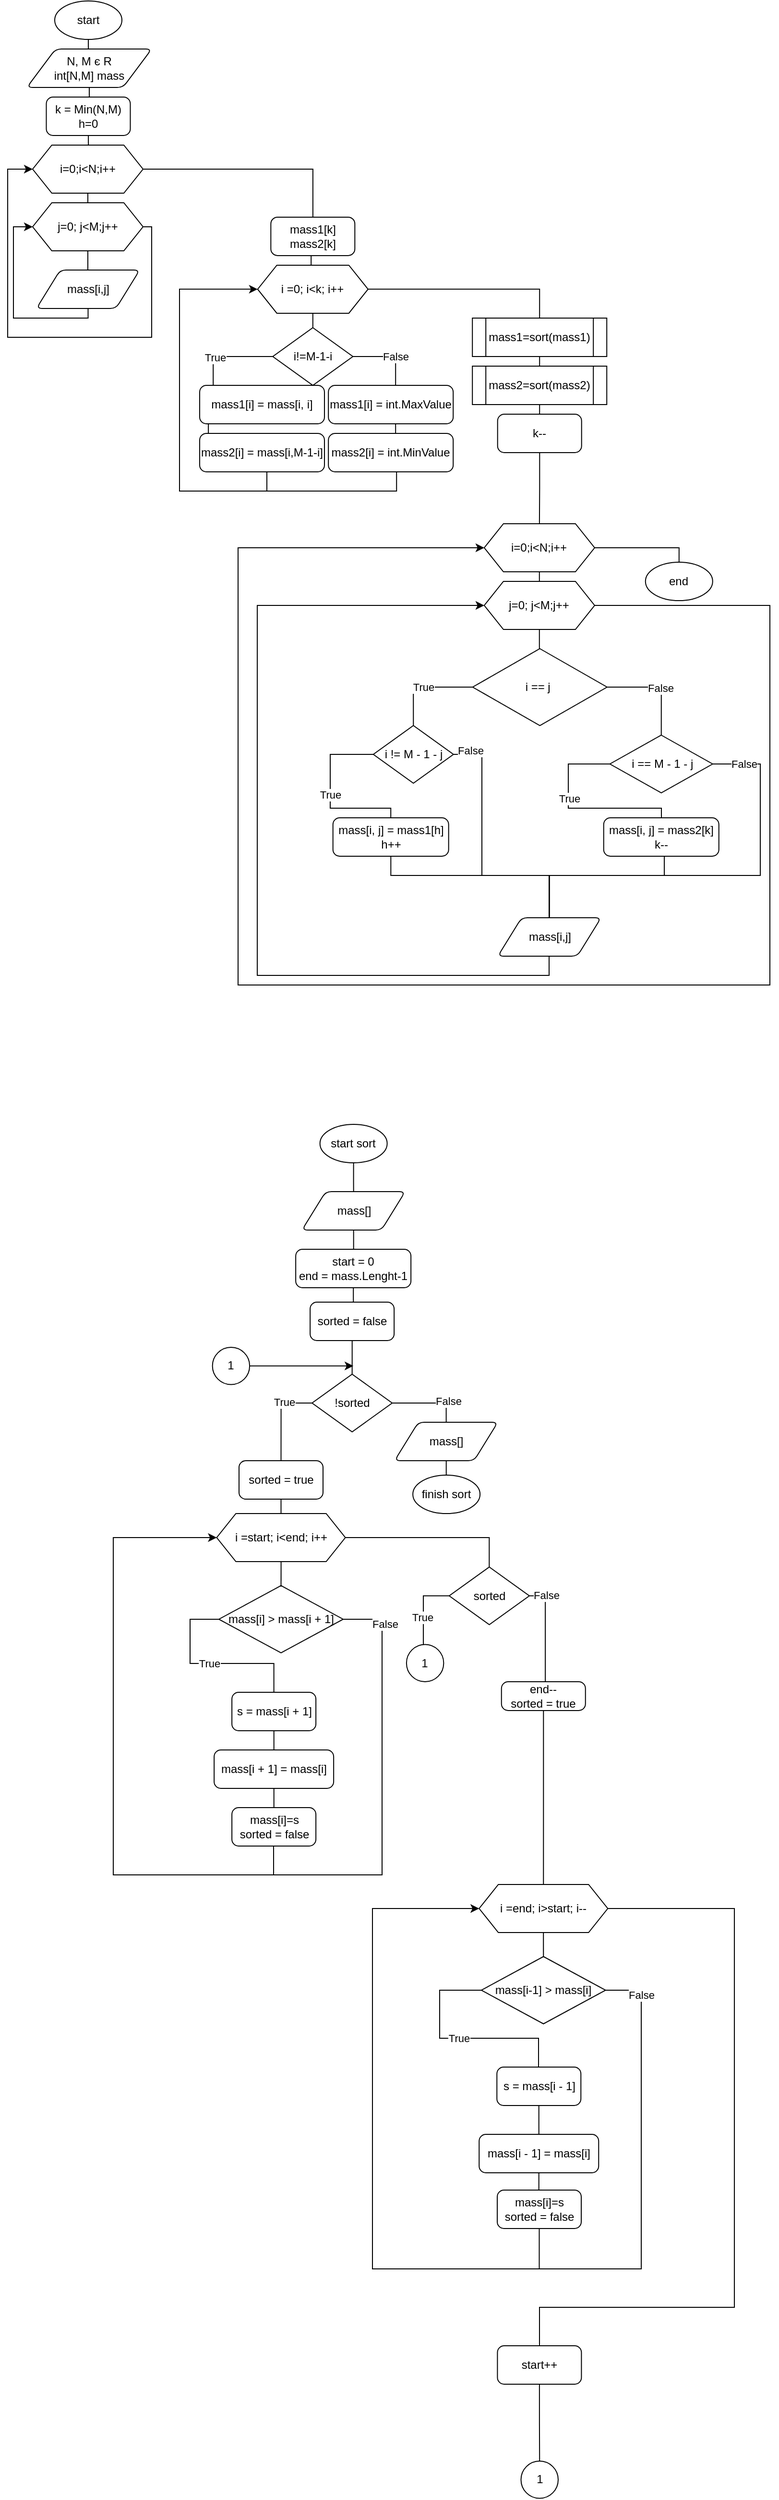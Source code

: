 <mxfile version="13.9.9" type="device"><diagram id="SGW3mGGVzdnjzo3DEvgG" name="Страница 1"><mxGraphModel dx="716" dy="419" grid="1" gridSize="10" guides="1" tooltips="1" connect="1" arrows="1" fold="1" page="1" pageScale="1" pageWidth="827" pageHeight="1169" math="0" shadow="0"><root><mxCell id="0"/><mxCell id="1" parent="0"/><mxCell id="hLrp-47ymV_QEn_VLQJI-4" style="edgeStyle=orthogonalEdgeStyle;rounded=0;orthogonalLoop=1;jettySize=auto;html=1;endArrow=none;endFill=0;" parent="1" source="hLrp-47ymV_QEn_VLQJI-1" target="hLrp-47ymV_QEn_VLQJI-3" edge="1"><mxGeometry relative="1" as="geometry"/></mxCell><mxCell id="hLrp-47ymV_QEn_VLQJI-1" value="start" style="strokeWidth=1;html=1;shape=mxgraph.flowchart.start_1;whiteSpace=wrap;" parent="1" vertex="1"><mxGeometry x="59" y="20" width="70" height="40" as="geometry"/></mxCell><mxCell id="hLrp-47ymV_QEn_VLQJI-6" style="edgeStyle=orthogonalEdgeStyle;rounded=0;orthogonalLoop=1;jettySize=auto;html=1;endArrow=none;endFill=0;" parent="1" source="hLrp-47ymV_QEn_VLQJI-3" target="hLrp-47ymV_QEn_VLQJI-5" edge="1"><mxGeometry relative="1" as="geometry"/></mxCell><mxCell id="hLrp-47ymV_QEn_VLQJI-3" value="N, M є R&lt;br&gt;int[N,M] mass" style="shape=parallelogram;html=1;strokeWidth=1;perimeter=parallelogramPerimeter;whiteSpace=wrap;rounded=1;arcSize=12;size=0.23;" parent="1" vertex="1"><mxGeometry x="30" y="70" width="130" height="40" as="geometry"/></mxCell><mxCell id="hLrp-47ymV_QEn_VLQJI-10" style="edgeStyle=orthogonalEdgeStyle;rounded=0;orthogonalLoop=1;jettySize=auto;html=1;endArrow=none;endFill=0;" parent="1" source="hLrp-47ymV_QEn_VLQJI-5" target="hLrp-47ymV_QEn_VLQJI-9" edge="1"><mxGeometry relative="1" as="geometry"/></mxCell><mxCell id="hLrp-47ymV_QEn_VLQJI-5" value="k = Min(N,M)&lt;br&gt;h=0" style="rounded=1;whiteSpace=wrap;html=1;absoluteArcSize=1;arcSize=14;strokeWidth=1;" parent="1" vertex="1"><mxGeometry x="50.25" y="120" width="87.5" height="40" as="geometry"/></mxCell><mxCell id="hLrp-47ymV_QEn_VLQJI-12" style="edgeStyle=orthogonalEdgeStyle;rounded=0;orthogonalLoop=1;jettySize=auto;html=1;endArrow=none;endFill=0;" parent="1" source="hLrp-47ymV_QEn_VLQJI-9" target="hLrp-47ymV_QEn_VLQJI-11" edge="1"><mxGeometry relative="1" as="geometry"/></mxCell><mxCell id="hLrp-47ymV_QEn_VLQJI-35" style="edgeStyle=orthogonalEdgeStyle;rounded=0;orthogonalLoop=1;jettySize=auto;html=1;endArrow=none;endFill=0;" parent="1" source="hLrp-47ymV_QEn_VLQJI-9" target="hLrp-47ymV_QEn_VLQJI-24" edge="1"><mxGeometry relative="1" as="geometry"/></mxCell><mxCell id="hLrp-47ymV_QEn_VLQJI-9" value="i=0;i&amp;lt;N;i++" style="shape=hexagon;perimeter=hexagonPerimeter2;whiteSpace=wrap;html=1;fixedSize=1;strokeWidth=1;" parent="1" vertex="1"><mxGeometry x="36" y="170" width="115" height="50" as="geometry"/></mxCell><mxCell id="hLrp-47ymV_QEn_VLQJI-15" style="edgeStyle=orthogonalEdgeStyle;rounded=0;orthogonalLoop=1;jettySize=auto;html=1;endArrow=none;endFill=0;" parent="1" source="hLrp-47ymV_QEn_VLQJI-11" target="hLrp-47ymV_QEn_VLQJI-14" edge="1"><mxGeometry relative="1" as="geometry"/></mxCell><mxCell id="hLrp-47ymV_QEn_VLQJI-17" style="edgeStyle=orthogonalEdgeStyle;rounded=0;orthogonalLoop=1;jettySize=auto;html=1;entryX=0;entryY=0.5;entryDx=0;entryDy=0;endArrow=classic;endFill=1;" parent="1" source="hLrp-47ymV_QEn_VLQJI-11" target="hLrp-47ymV_QEn_VLQJI-9" edge="1"><mxGeometry relative="1" as="geometry"><Array as="points"><mxPoint x="160" y="255"/><mxPoint x="160" y="370"/><mxPoint x="10" y="370"/><mxPoint x="10" y="195"/></Array></mxGeometry></mxCell><mxCell id="hLrp-47ymV_QEn_VLQJI-11" value="j=0; j&amp;lt;M;j++" style="shape=hexagon;perimeter=hexagonPerimeter2;whiteSpace=wrap;html=1;fixedSize=1;strokeWidth=1;" parent="1" vertex="1"><mxGeometry x="36" y="230" width="115" height="50" as="geometry"/></mxCell><mxCell id="hLrp-47ymV_QEn_VLQJI-16" style="edgeStyle=orthogonalEdgeStyle;rounded=0;orthogonalLoop=1;jettySize=auto;html=1;entryX=0;entryY=0.5;entryDx=0;entryDy=0;endArrow=classic;endFill=1;" parent="1" source="hLrp-47ymV_QEn_VLQJI-14" target="hLrp-47ymV_QEn_VLQJI-11" edge="1"><mxGeometry relative="1" as="geometry"><Array as="points"><mxPoint x="94" y="350"/><mxPoint x="16" y="350"/><mxPoint x="16" y="255"/></Array></mxGeometry></mxCell><mxCell id="hLrp-47ymV_QEn_VLQJI-14" value="mass[i,j]" style="shape=parallelogram;html=1;strokeWidth=1;perimeter=parallelogramPerimeter;whiteSpace=wrap;rounded=1;arcSize=12;size=0.23;" parent="1" vertex="1"><mxGeometry x="40" y="300" width="107.5" height="40" as="geometry"/></mxCell><mxCell id="hLrp-47ymV_QEn_VLQJI-21" style="edgeStyle=orthogonalEdgeStyle;rounded=0;orthogonalLoop=1;jettySize=auto;html=1;endArrow=none;endFill=0;" parent="1" source="hLrp-47ymV_QEn_VLQJI-18" target="hLrp-47ymV_QEn_VLQJI-20" edge="1"><mxGeometry relative="1" as="geometry"/></mxCell><mxCell id="hLrp-47ymV_QEn_VLQJI-38" style="edgeStyle=orthogonalEdgeStyle;rounded=0;orthogonalLoop=1;jettySize=auto;html=1;endArrow=none;endFill=0;" parent="1" source="hLrp-47ymV_QEn_VLQJI-18" target="hLrp-47ymV_QEn_VLQJI-37" edge="1"><mxGeometry relative="1" as="geometry"/></mxCell><mxCell id="hLrp-47ymV_QEn_VLQJI-18" value="i =0; i&amp;lt;k; i++" style="shape=hexagon;perimeter=hexagonPerimeter2;whiteSpace=wrap;html=1;fixedSize=1;strokeWidth=1;" parent="1" vertex="1"><mxGeometry x="270.4" y="294.94" width="115" height="50" as="geometry"/></mxCell><mxCell id="hLrp-47ymV_QEn_VLQJI-27" style="edgeStyle=orthogonalEdgeStyle;rounded=0;orthogonalLoop=1;jettySize=auto;html=1;endArrow=none;endFill=0;" parent="1" source="hLrp-47ymV_QEn_VLQJI-20" edge="1"><mxGeometry relative="1" as="geometry"><Array as="points"><mxPoint x="224.1" y="390"/></Array><mxPoint x="224.1" y="420" as="targetPoint"/></mxGeometry></mxCell><mxCell id="JPXXOChBzvge10OwuJBR-75" value="True" style="edgeLabel;html=1;align=center;verticalAlign=middle;resizable=0;points=[];" vertex="1" connectable="0" parent="hLrp-47ymV_QEn_VLQJI-27"><mxGeometry x="0.305" y="1" relative="1" as="geometry"><mxPoint as="offset"/></mxGeometry></mxCell><mxCell id="hLrp-47ymV_QEn_VLQJI-28" style="edgeStyle=orthogonalEdgeStyle;rounded=0;orthogonalLoop=1;jettySize=auto;html=1;entryX=0.5;entryY=0;entryDx=0;entryDy=0;endArrow=none;endFill=0;" parent="1" source="hLrp-47ymV_QEn_VLQJI-20" target="hLrp-47ymV_QEn_VLQJI-23" edge="1"><mxGeometry relative="1" as="geometry"><Array as="points"><mxPoint x="414.1" y="390"/><mxPoint x="414.1" y="420"/></Array></mxGeometry></mxCell><mxCell id="JPXXOChBzvge10OwuJBR-74" value="False" style="edgeLabel;html=1;align=center;verticalAlign=middle;resizable=0;points=[];" vertex="1" connectable="0" parent="hLrp-47ymV_QEn_VLQJI-28"><mxGeometry x="0.119" relative="1" as="geometry"><mxPoint as="offset"/></mxGeometry></mxCell><mxCell id="hLrp-47ymV_QEn_VLQJI-20" value="i!=M-1-i" style="strokeWidth=1;html=1;shape=mxgraph.flowchart.decision;whiteSpace=wrap;" parent="1" vertex="1"><mxGeometry x="286.15" y="360" width="83.5" height="60" as="geometry"/></mxCell><mxCell id="hLrp-47ymV_QEn_VLQJI-33" style="edgeStyle=orthogonalEdgeStyle;rounded=0;orthogonalLoop=1;jettySize=auto;html=1;entryX=0;entryY=0.5;entryDx=0;entryDy=0;endArrow=classic;endFill=1;exitX=0.5;exitY=1;exitDx=0;exitDy=0;" parent="1" source="hLrp-47ymV_QEn_VLQJI-75" target="hLrp-47ymV_QEn_VLQJI-18" edge="1"><mxGeometry relative="1" as="geometry"><Array as="points"><mxPoint x="280" y="510"/><mxPoint x="280" y="530"/><mxPoint x="189" y="530"/><mxPoint x="189" y="320"/></Array></mxGeometry></mxCell><mxCell id="hLrp-47ymV_QEn_VLQJI-76" style="edgeStyle=orthogonalEdgeStyle;rounded=0;orthogonalLoop=1;jettySize=auto;html=1;endArrow=none;endFill=0;" parent="1" edge="1"><mxGeometry relative="1" as="geometry"><mxPoint x="219.041" y="460" as="sourcePoint"/><mxPoint x="219.041" y="470" as="targetPoint"/></mxGeometry></mxCell><mxCell id="hLrp-47ymV_QEn_VLQJI-22" value="mass1[i] = mass[i, i]" style="rounded=1;whiteSpace=wrap;html=1;absoluteArcSize=1;arcSize=14;strokeWidth=1;" parent="1" vertex="1"><mxGeometry x="210" y="420" width="130" height="40" as="geometry"/></mxCell><mxCell id="hLrp-47ymV_QEn_VLQJI-34" style="edgeStyle=orthogonalEdgeStyle;rounded=0;orthogonalLoop=1;jettySize=auto;html=1;endArrow=none;endFill=0;exitX=0.5;exitY=1;exitDx=0;exitDy=0;" parent="1" source="hLrp-47ymV_QEn_VLQJI-78" edge="1"><mxGeometry relative="1" as="geometry"><mxPoint x="224.1" y="530" as="targetPoint"/><Array as="points"><mxPoint x="415.1" y="510"/><mxPoint x="415.1" y="530"/><mxPoint x="224.1" y="530"/></Array></mxGeometry></mxCell><mxCell id="hLrp-47ymV_QEn_VLQJI-79" style="edgeStyle=orthogonalEdgeStyle;rounded=0;orthogonalLoop=1;jettySize=auto;html=1;endArrow=none;endFill=0;" parent="1" source="hLrp-47ymV_QEn_VLQJI-23" target="hLrp-47ymV_QEn_VLQJI-78" edge="1"><mxGeometry relative="1" as="geometry"><Array as="points"><mxPoint x="414.1" y="465"/><mxPoint x="414.1" y="465"/></Array></mxGeometry></mxCell><mxCell id="hLrp-47ymV_QEn_VLQJI-23" value="mass1[i] = int.MaxValue&lt;br&gt;" style="rounded=1;whiteSpace=wrap;html=1;absoluteArcSize=1;arcSize=14;strokeWidth=1;" parent="1" vertex="1"><mxGeometry x="344.1" y="420" width="130" height="40" as="geometry"/></mxCell><mxCell id="hLrp-47ymV_QEn_VLQJI-26" style="edgeStyle=orthogonalEdgeStyle;rounded=0;orthogonalLoop=1;jettySize=auto;html=1;endArrow=none;endFill=0;" parent="1" edge="1"><mxGeometry relative="1" as="geometry"><mxPoint x="328.4" y="294.94" as="targetPoint"/><Array as="points"><mxPoint x="326.4" y="294.94"/></Array><mxPoint x="326.1" y="284.94" as="sourcePoint"/></mxGeometry></mxCell><mxCell id="hLrp-47ymV_QEn_VLQJI-24" value="mass1[k]&lt;br&gt;mass2[k]" style="rounded=1;whiteSpace=wrap;html=1;absoluteArcSize=1;arcSize=14;strokeWidth=1;" parent="1" vertex="1"><mxGeometry x="284.15" y="244.94" width="87.5" height="40" as="geometry"/></mxCell><mxCell id="hLrp-47ymV_QEn_VLQJI-40" style="edgeStyle=orthogonalEdgeStyle;rounded=0;orthogonalLoop=1;jettySize=auto;html=1;endArrow=none;endFill=0;" parent="1" source="hLrp-47ymV_QEn_VLQJI-37" target="hLrp-47ymV_QEn_VLQJI-39" edge="1"><mxGeometry relative="1" as="geometry"/></mxCell><mxCell id="hLrp-47ymV_QEn_VLQJI-37" value="mass1=sort(mass1)" style="shape=process;whiteSpace=wrap;html=1;backgroundOutline=1;" parent="1" vertex="1"><mxGeometry x="494.1" y="350" width="140" height="40" as="geometry"/></mxCell><mxCell id="hLrp-47ymV_QEn_VLQJI-44" style="edgeStyle=orthogonalEdgeStyle;rounded=0;orthogonalLoop=1;jettySize=auto;html=1;entryX=0.5;entryY=0;entryDx=0;entryDy=0;endArrow=none;endFill=0;" parent="1" source="hLrp-47ymV_QEn_VLQJI-39" target="hLrp-47ymV_QEn_VLQJI-43" edge="1"><mxGeometry relative="1" as="geometry"/></mxCell><mxCell id="hLrp-47ymV_QEn_VLQJI-39" value="mass2=sort(mass2)" style="shape=process;whiteSpace=wrap;html=1;backgroundOutline=1;" parent="1" vertex="1"><mxGeometry x="494.1" y="400" width="140" height="40" as="geometry"/></mxCell><mxCell id="hLrp-47ymV_QEn_VLQJI-53" style="edgeStyle=orthogonalEdgeStyle;rounded=0;orthogonalLoop=1;jettySize=auto;html=1;entryX=0.5;entryY=0;entryDx=0;entryDy=0;endArrow=none;endFill=0;" parent="1" source="hLrp-47ymV_QEn_VLQJI-43" target="hLrp-47ymV_QEn_VLQJI-47" edge="1"><mxGeometry relative="1" as="geometry"/></mxCell><mxCell id="hLrp-47ymV_QEn_VLQJI-43" value="k--" style="rounded=1;whiteSpace=wrap;html=1;absoluteArcSize=1;arcSize=14;strokeWidth=1;" parent="1" vertex="1"><mxGeometry x="520.35" y="450" width="87.5" height="40" as="geometry"/></mxCell><mxCell id="hLrp-47ymV_QEn_VLQJI-46" style="edgeStyle=orthogonalEdgeStyle;rounded=0;orthogonalLoop=1;jettySize=auto;html=1;endArrow=none;endFill=0;" parent="1" source="hLrp-47ymV_QEn_VLQJI-47" target="hLrp-47ymV_QEn_VLQJI-50" edge="1"><mxGeometry relative="1" as="geometry"/></mxCell><mxCell id="hLrp-47ymV_QEn_VLQJI-74" style="edgeStyle=orthogonalEdgeStyle;rounded=0;orthogonalLoop=1;jettySize=auto;html=1;entryX=0.5;entryY=0;entryDx=0;entryDy=0;entryPerimeter=0;endArrow=none;endFill=0;" parent="1" source="hLrp-47ymV_QEn_VLQJI-47" target="hLrp-47ymV_QEn_VLQJI-73" edge="1"><mxGeometry relative="1" as="geometry"><Array as="points"><mxPoint x="709.39" y="589"/></Array></mxGeometry></mxCell><mxCell id="hLrp-47ymV_QEn_VLQJI-47" value="i=0;i&amp;lt;N;i++" style="shape=hexagon;perimeter=hexagonPerimeter2;whiteSpace=wrap;html=1;fixedSize=1;strokeWidth=1;" parent="1" vertex="1"><mxGeometry x="506.44" y="564" width="115" height="50" as="geometry"/></mxCell><mxCell id="hLrp-47ymV_QEn_VLQJI-55" style="edgeStyle=orthogonalEdgeStyle;rounded=0;orthogonalLoop=1;jettySize=auto;html=1;entryX=0.5;entryY=0;entryDx=0;entryDy=0;entryPerimeter=0;endArrow=none;endFill=0;" parent="1" source="hLrp-47ymV_QEn_VLQJI-50" target="hLrp-47ymV_QEn_VLQJI-54" edge="1"><mxGeometry relative="1" as="geometry"/></mxCell><mxCell id="Vbvj7f00txlTQ1naEUsq-8" style="edgeStyle=orthogonalEdgeStyle;rounded=0;orthogonalLoop=1;jettySize=auto;html=1;entryX=0;entryY=0.5;entryDx=0;entryDy=0;endArrow=classic;endFill=1;" parent="1" source="hLrp-47ymV_QEn_VLQJI-50" target="hLrp-47ymV_QEn_VLQJI-47" edge="1"><mxGeometry relative="1" as="geometry"><Array as="points"><mxPoint x="804" y="649"/><mxPoint x="804" y="1044"/><mxPoint x="250" y="1044"/><mxPoint x="250" y="589"/></Array></mxGeometry></mxCell><mxCell id="hLrp-47ymV_QEn_VLQJI-50" value="j=0; j&amp;lt;M;j++" style="shape=hexagon;perimeter=hexagonPerimeter2;whiteSpace=wrap;html=1;fixedSize=1;strokeWidth=1;" parent="1" vertex="1"><mxGeometry x="506.44" y="624" width="115" height="50" as="geometry"/></mxCell><mxCell id="hLrp-47ymV_QEn_VLQJI-57" style="edgeStyle=orthogonalEdgeStyle;rounded=0;orthogonalLoop=1;jettySize=auto;html=1;endArrow=none;endFill=0;entryX=0.5;entryY=0;entryDx=0;entryDy=0;entryPerimeter=0;" parent="1" source="hLrp-47ymV_QEn_VLQJI-54" target="hLrp-47ymV_QEn_VLQJI-56" edge="1"><mxGeometry relative="1" as="geometry"><Array as="points"><mxPoint x="691.39" y="734"/></Array></mxGeometry></mxCell><mxCell id="JPXXOChBzvge10OwuJBR-71" value="False" style="edgeLabel;html=1;align=center;verticalAlign=middle;resizable=0;points=[];" vertex="1" connectable="0" parent="hLrp-47ymV_QEn_VLQJI-57"><mxGeometry x="0.037" y="-1" relative="1" as="geometry"><mxPoint as="offset"/></mxGeometry></mxCell><mxCell id="hLrp-47ymV_QEn_VLQJI-61" value="True" style="edgeStyle=orthogonalEdgeStyle;rounded=0;orthogonalLoop=1;jettySize=auto;html=1;endArrow=none;endFill=0;entryX=0.5;entryY=0;entryDx=0;entryDy=0;entryPerimeter=0;" parent="1" source="hLrp-47ymV_QEn_VLQJI-54" target="Vbvj7f00txlTQ1naEUsq-1" edge="1"><mxGeometry relative="1" as="geometry"><Array as="points"><mxPoint x="432.39" y="734"/></Array></mxGeometry></mxCell><mxCell id="hLrp-47ymV_QEn_VLQJI-54" value="i == j&amp;nbsp;" style="strokeWidth=1;html=1;shape=mxgraph.flowchart.decision;whiteSpace=wrap;" parent="1" vertex="1"><mxGeometry x="494.39" y="694" width="140" height="80" as="geometry"/></mxCell><mxCell id="hLrp-47ymV_QEn_VLQJI-62" style="edgeStyle=orthogonalEdgeStyle;rounded=0;orthogonalLoop=1;jettySize=auto;html=1;endArrow=none;endFill=0;exitX=0;exitY=0.5;exitDx=0;exitDy=0;exitPerimeter=0;" parent="1" source="hLrp-47ymV_QEn_VLQJI-56" target="hLrp-47ymV_QEn_VLQJI-60" edge="1"><mxGeometry relative="1" as="geometry"><Array as="points"><mxPoint x="594" y="814"/><mxPoint x="594" y="860"/><mxPoint x="691" y="860"/></Array></mxGeometry></mxCell><mxCell id="JPXXOChBzvge10OwuJBR-72" value="True" style="edgeLabel;html=1;align=center;verticalAlign=middle;resizable=0;points=[];" vertex="1" connectable="0" parent="hLrp-47ymV_QEn_VLQJI-62"><mxGeometry x="-0.188" relative="1" as="geometry"><mxPoint x="1" as="offset"/></mxGeometry></mxCell><mxCell id="hLrp-47ymV_QEn_VLQJI-64" style="edgeStyle=orthogonalEdgeStyle;rounded=0;orthogonalLoop=1;jettySize=auto;html=1;endArrow=none;endFill=0;startArrow=none;exitX=1;exitY=0.5;exitDx=0;exitDy=0;exitPerimeter=0;" parent="1" source="hLrp-47ymV_QEn_VLQJI-56" edge="1"><mxGeometry relative="1" as="geometry"><mxPoint x="694" y="930" as="targetPoint"/><Array as="points"><mxPoint x="794" y="814"/><mxPoint x="794" y="930"/></Array><mxPoint x="771.39" y="784" as="sourcePoint"/></mxGeometry></mxCell><mxCell id="JPXXOChBzvge10OwuJBR-73" value="False" style="edgeLabel;html=1;align=center;verticalAlign=middle;resizable=0;points=[];" vertex="1" connectable="0" parent="hLrp-47ymV_QEn_VLQJI-64"><mxGeometry x="-0.65" relative="1" as="geometry"><mxPoint x="-14.35" y="-0.63" as="offset"/></mxGeometry></mxCell><mxCell id="hLrp-47ymV_QEn_VLQJI-56" value="&amp;nbsp;i == M - 1 - j" style="strokeWidth=1;html=1;shape=mxgraph.flowchart.decision;whiteSpace=wrap;" parent="1" vertex="1"><mxGeometry x="637.34" y="784" width="107.05" height="60" as="geometry"/></mxCell><mxCell id="Vbvj7f00txlTQ1naEUsq-4" style="edgeStyle=orthogonalEdgeStyle;rounded=0;orthogonalLoop=1;jettySize=auto;html=1;endArrow=none;endFill=0;entryX=0.5;entryY=0;entryDx=0;entryDy=0;" parent="1" source="hLrp-47ymV_QEn_VLQJI-58" target="hLrp-47ymV_QEn_VLQJI-70" edge="1"><mxGeometry relative="1" as="geometry"><mxPoint x="404.39" y="954" as="targetPoint"/><Array as="points"><mxPoint x="409" y="930"/><mxPoint x="574" y="930"/></Array></mxGeometry></mxCell><mxCell id="hLrp-47ymV_QEn_VLQJI-58" value="mass[i, j] = mass1[h]&lt;br&gt;h++" style="rounded=1;whiteSpace=wrap;html=1;absoluteArcSize=1;arcSize=14;strokeWidth=1;" parent="1" vertex="1"><mxGeometry x="348.85" y="870" width="120.5" height="40" as="geometry"/></mxCell><mxCell id="hLrp-47ymV_QEn_VLQJI-63" style="edgeStyle=orthogonalEdgeStyle;rounded=0;orthogonalLoop=1;jettySize=auto;html=1;endArrow=classic;endFill=1;entryX=0;entryY=0.5;entryDx=0;entryDy=0;" parent="1" source="hLrp-47ymV_QEn_VLQJI-60" target="hLrp-47ymV_QEn_VLQJI-50" edge="1"><mxGeometry relative="1" as="geometry"><mxPoint x="584.39" y="1044" as="targetPoint"/><Array as="points"><mxPoint x="694" y="930"/><mxPoint x="574" y="930"/><mxPoint x="574" y="1034"/><mxPoint x="270" y="1034"/><mxPoint x="270" y="649"/></Array></mxGeometry></mxCell><mxCell id="hLrp-47ymV_QEn_VLQJI-60" value="mass[i, j] = mass2[k]&lt;br&gt;k--" style="rounded=1;whiteSpace=wrap;html=1;absoluteArcSize=1;arcSize=14;strokeWidth=1;" parent="1" vertex="1"><mxGeometry x="630.87" y="870" width="120" height="40" as="geometry"/></mxCell><mxCell id="hLrp-47ymV_QEn_VLQJI-70" value="mass[i,j]" style="shape=parallelogram;html=1;strokeWidth=1;perimeter=parallelogramPerimeter;whiteSpace=wrap;rounded=1;arcSize=12;size=0.23;" parent="1" vertex="1"><mxGeometry x="520.64" y="974" width="107.5" height="40" as="geometry"/></mxCell><mxCell id="hLrp-47ymV_QEn_VLQJI-73" value="end" style="strokeWidth=1;html=1;shape=mxgraph.flowchart.start_1;whiteSpace=wrap;" parent="1" vertex="1"><mxGeometry x="674.39" y="604" width="70" height="40" as="geometry"/></mxCell><mxCell id="hLrp-47ymV_QEn_VLQJI-75" value="&lt;span&gt;mass2[i] = mass[i,M-1-i]&lt;/span&gt;" style="rounded=1;whiteSpace=wrap;html=1;absoluteArcSize=1;arcSize=14;strokeWidth=1;" parent="1" vertex="1"><mxGeometry x="210" y="470" width="130" height="40" as="geometry"/></mxCell><mxCell id="hLrp-47ymV_QEn_VLQJI-78" value="&lt;span&gt;mass2[i] = int.MinValue&lt;/span&gt;" style="rounded=1;whiteSpace=wrap;html=1;absoluteArcSize=1;arcSize=14;strokeWidth=1;" parent="1" vertex="1"><mxGeometry x="344.1" y="470" width="130" height="40" as="geometry"/></mxCell><mxCell id="hLrp-47ymV_QEn_VLQJI-81" value="start sort" style="strokeWidth=1;html=1;shape=mxgraph.flowchart.start_1;whiteSpace=wrap;" parent="1" vertex="1"><mxGeometry x="335.32" y="1189" width="70" height="40" as="geometry"/></mxCell><mxCell id="hLrp-47ymV_QEn_VLQJI-103" style="edgeStyle=orthogonalEdgeStyle;rounded=0;orthogonalLoop=1;jettySize=auto;html=1;endArrow=classic;endFill=1;entryX=0;entryY=0.5;entryDx=0;entryDy=0;" parent="1" source="hLrp-47ymV_QEn_VLQJI-94" edge="1"><mxGeometry relative="1" as="geometry"><mxPoint x="1190.75" y="440" as="targetPoint"/><Array as="points"><mxPoint x="1350" y="525"/><mxPoint x="1350" y="710"/><mxPoint x="1260" y="710"/><mxPoint x="1260" y="740"/><mxPoint x="1080" y="740"/><mxPoint x="1080" y="440"/></Array></mxGeometry></mxCell><mxCell id="Vbvj7f00txlTQ1naEUsq-2" value="True" style="edgeStyle=orthogonalEdgeStyle;rounded=0;orthogonalLoop=1;jettySize=auto;html=1;entryX=0.5;entryY=0;entryDx=0;entryDy=0;endArrow=none;endFill=0;" parent="1" source="Vbvj7f00txlTQ1naEUsq-1" target="hLrp-47ymV_QEn_VLQJI-58" edge="1"><mxGeometry relative="1" as="geometry"><Array as="points"><mxPoint x="346" y="804"/><mxPoint x="346" y="860"/><mxPoint x="409" y="860"/></Array></mxGeometry></mxCell><mxCell id="Vbvj7f00txlTQ1naEUsq-5" style="edgeStyle=orthogonalEdgeStyle;rounded=0;orthogonalLoop=1;jettySize=auto;html=1;endArrow=none;endFill=0;" parent="1" source="Vbvj7f00txlTQ1naEUsq-1" edge="1"><mxGeometry relative="1" as="geometry"><mxPoint x="504" y="930" as="targetPoint"/><Array as="points"><mxPoint x="504" y="804"/></Array></mxGeometry></mxCell><mxCell id="JPXXOChBzvge10OwuJBR-69" value="False" style="edgeLabel;html=1;align=center;verticalAlign=middle;resizable=0;points=[];" vertex="1" connectable="0" parent="Vbvj7f00txlTQ1naEUsq-5"><mxGeometry x="-0.769" y="2" relative="1" as="geometry"><mxPoint x="-1" y="-2" as="offset"/></mxGeometry></mxCell><mxCell id="Vbvj7f00txlTQ1naEUsq-1" value="&lt;span&gt;i != M - 1 - j&lt;/span&gt;" style="strokeWidth=1;html=1;shape=mxgraph.flowchart.decision;whiteSpace=wrap;" parent="1" vertex="1"><mxGeometry x="390.89" y="774" width="83.5" height="60" as="geometry"/></mxCell><mxCell id="JPXXOChBzvge10OwuJBR-1" style="edgeStyle=orthogonalEdgeStyle;rounded=0;orthogonalLoop=1;jettySize=auto;html=1;endArrow=none;endFill=0;exitX=0.5;exitY=1;exitDx=0;exitDy=0;exitPerimeter=0;" edge="1" parent="1" target="JPXXOChBzvge10OwuJBR-5" source="hLrp-47ymV_QEn_VLQJI-81"><mxGeometry relative="1" as="geometry"><mxPoint x="369.011" y="1249" as="sourcePoint"/></mxGeometry></mxCell><mxCell id="JPXXOChBzvge10OwuJBR-2" style="edgeStyle=orthogonalEdgeStyle;rounded=0;orthogonalLoop=1;jettySize=auto;html=1;entryX=0.5;entryY=0;entryDx=0;entryDy=0;endArrow=none;endFill=0;" edge="1" parent="1" source="JPXXOChBzvge10OwuJBR-3" target="JPXXOChBzvge10OwuJBR-7"><mxGeometry relative="1" as="geometry"/></mxCell><mxCell id="JPXXOChBzvge10OwuJBR-3" value="start = 0&lt;br&gt;end = mass.Lenght-1" style="rounded=1;whiteSpace=wrap;html=1;absoluteArcSize=1;arcSize=14;strokeWidth=1;" vertex="1" parent="1"><mxGeometry x="310.07" y="1319" width="120" height="40" as="geometry"/></mxCell><mxCell id="JPXXOChBzvge10OwuJBR-4" style="edgeStyle=orthogonalEdgeStyle;rounded=0;orthogonalLoop=1;jettySize=auto;html=1;entryX=0.5;entryY=0;entryDx=0;entryDy=0;endArrow=none;endFill=0;" edge="1" parent="1" source="JPXXOChBzvge10OwuJBR-5" target="JPXXOChBzvge10OwuJBR-3"><mxGeometry relative="1" as="geometry"/></mxCell><mxCell id="JPXXOChBzvge10OwuJBR-5" value="mass[]" style="shape=parallelogram;html=1;strokeWidth=1;perimeter=parallelogramPerimeter;whiteSpace=wrap;rounded=1;arcSize=12;size=0.23;" vertex="1" parent="1"><mxGeometry x="316.57" y="1259" width="107.5" height="40" as="geometry"/></mxCell><mxCell id="JPXXOChBzvge10OwuJBR-6" style="edgeStyle=orthogonalEdgeStyle;rounded=0;orthogonalLoop=1;jettySize=auto;html=1;entryX=0.5;entryY=0;entryDx=0;entryDy=0;entryPerimeter=0;endArrow=none;endFill=0;" edge="1" parent="1" source="JPXXOChBzvge10OwuJBR-7" target="JPXXOChBzvge10OwuJBR-10"><mxGeometry relative="1" as="geometry"/></mxCell><mxCell id="JPXXOChBzvge10OwuJBR-7" value="sorted = false" style="rounded=1;whiteSpace=wrap;html=1;absoluteArcSize=1;arcSize=14;strokeWidth=1;" vertex="1" parent="1"><mxGeometry x="325.07" y="1374" width="87.5" height="40" as="geometry"/></mxCell><mxCell id="JPXXOChBzvge10OwuJBR-8" style="edgeStyle=orthogonalEdgeStyle;rounded=0;orthogonalLoop=1;jettySize=auto;html=1;endArrow=none;endFill=0;entryX=0.5;entryY=0;entryDx=0;entryDy=0;" edge="1" parent="1" source="JPXXOChBzvge10OwuJBR-10" target="JPXXOChBzvge10OwuJBR-12"><mxGeometry relative="1" as="geometry"><mxPoint x="304.07" y="1529" as="targetPoint"/><Array as="points"><mxPoint x="295" y="1479"/></Array></mxGeometry></mxCell><mxCell id="JPXXOChBzvge10OwuJBR-65" value="True" style="edgeLabel;html=1;align=center;verticalAlign=middle;resizable=0;points=[];" vertex="1" connectable="0" parent="JPXXOChBzvge10OwuJBR-8"><mxGeometry x="-0.316" y="-1" relative="1" as="geometry"><mxPoint x="2" as="offset"/></mxGeometry></mxCell><mxCell id="JPXXOChBzvge10OwuJBR-9" style="edgeStyle=orthogonalEdgeStyle;rounded=0;orthogonalLoop=1;jettySize=auto;html=1;entryX=0.5;entryY=0;entryDx=0;entryDy=0;endArrow=none;endFill=0;" edge="1" parent="1" source="JPXXOChBzvge10OwuJBR-10" target="JPXXOChBzvge10OwuJBR-51"><mxGeometry relative="1" as="geometry"/></mxCell><mxCell id="JPXXOChBzvge10OwuJBR-66" value="False" style="edgeLabel;html=1;align=center;verticalAlign=middle;resizable=0;points=[];" vertex="1" connectable="0" parent="JPXXOChBzvge10OwuJBR-9"><mxGeometry x="0.477" y="4" relative="1" as="geometry"><mxPoint x="-2" y="-3" as="offset"/></mxGeometry></mxCell><mxCell id="JPXXOChBzvge10OwuJBR-10" value="!sorted" style="strokeWidth=1;html=1;shape=mxgraph.flowchart.decision;whiteSpace=wrap;" vertex="1" parent="1"><mxGeometry x="327.07" y="1449" width="83.5" height="60" as="geometry"/></mxCell><mxCell id="JPXXOChBzvge10OwuJBR-11" style="edgeStyle=orthogonalEdgeStyle;rounded=0;orthogonalLoop=1;jettySize=auto;html=1;entryX=0.5;entryY=0;entryDx=0;entryDy=0;endArrow=none;endFill=0;" edge="1" parent="1" source="JPXXOChBzvge10OwuJBR-12" target="JPXXOChBzvge10OwuJBR-15"><mxGeometry relative="1" as="geometry"/></mxCell><mxCell id="JPXXOChBzvge10OwuJBR-12" value="sorted = true" style="rounded=1;whiteSpace=wrap;html=1;absoluteArcSize=1;arcSize=14;strokeWidth=1;" vertex="1" parent="1"><mxGeometry x="251.0" y="1539" width="87.5" height="40" as="geometry"/></mxCell><mxCell id="JPXXOChBzvge10OwuJBR-13" style="edgeStyle=orthogonalEdgeStyle;rounded=0;orthogonalLoop=1;jettySize=auto;html=1;entryX=0.5;entryY=0;entryDx=0;entryDy=0;entryPerimeter=0;endArrow=none;endFill=0;" edge="1" parent="1" source="JPXXOChBzvge10OwuJBR-15" target="JPXXOChBzvge10OwuJBR-18"><mxGeometry relative="1" as="geometry"/></mxCell><mxCell id="JPXXOChBzvge10OwuJBR-14" style="edgeStyle=orthogonalEdgeStyle;rounded=0;orthogonalLoop=1;jettySize=auto;html=1;endArrow=none;endFill=0;" edge="1" parent="1" source="JPXXOChBzvge10OwuJBR-15" target="JPXXOChBzvge10OwuJBR-27"><mxGeometry relative="1" as="geometry"/></mxCell><mxCell id="JPXXOChBzvge10OwuJBR-15" value="i =start; i&amp;lt;end; i++" style="shape=hexagon;perimeter=hexagonPerimeter2;whiteSpace=wrap;html=1;fixedSize=1;strokeWidth=1;" vertex="1" parent="1"><mxGeometry x="227.75" y="1594" width="134" height="50" as="geometry"/></mxCell><mxCell id="JPXXOChBzvge10OwuJBR-17" style="edgeStyle=orthogonalEdgeStyle;rounded=0;orthogonalLoop=1;jettySize=auto;html=1;endArrow=classic;endFill=1;entryX=0;entryY=0.5;entryDx=0;entryDy=0;" edge="1" parent="1" source="JPXXOChBzvge10OwuJBR-18" target="JPXXOChBzvge10OwuJBR-15"><mxGeometry relative="1" as="geometry"><mxPoint x="310.07" y="1919" as="targetPoint"/><Array as="points"><mxPoint x="400" y="1704"/><mxPoint x="400" y="1970"/><mxPoint x="120" y="1970"/><mxPoint x="120" y="1619"/></Array></mxGeometry></mxCell><mxCell id="JPXXOChBzvge10OwuJBR-62" value="False" style="edgeLabel;html=1;align=center;verticalAlign=middle;resizable=0;points=[];" vertex="1" connectable="0" parent="JPXXOChBzvge10OwuJBR-17"><mxGeometry x="-0.912" y="3" relative="1" as="geometry"><mxPoint y="-1" as="offset"/></mxGeometry></mxCell><mxCell id="JPXXOChBzvge10OwuJBR-79" value="True" style="edgeStyle=orthogonalEdgeStyle;rounded=0;orthogonalLoop=1;jettySize=auto;html=1;entryX=0.5;entryY=0;entryDx=0;entryDy=0;exitX=0;exitY=0.5;exitDx=0;exitDy=0;exitPerimeter=0;endArrow=none;endFill=0;" edge="1" parent="1" source="JPXXOChBzvge10OwuJBR-18" target="JPXXOChBzvge10OwuJBR-20"><mxGeometry relative="1" as="geometry"><mxPoint x="190" y="1720" as="sourcePoint"/><Array as="points"><mxPoint x="200" y="1704"/><mxPoint x="200" y="1750"/><mxPoint x="287" y="1750"/></Array></mxGeometry></mxCell><mxCell id="JPXXOChBzvge10OwuJBR-18" value="mass[i] &amp;gt; mass[i + 1]" style="strokeWidth=1;html=1;shape=mxgraph.flowchart.decision;whiteSpace=wrap;" vertex="1" parent="1"><mxGeometry x="230.0" y="1668.99" width="129.5" height="70" as="geometry"/></mxCell><mxCell id="JPXXOChBzvge10OwuJBR-19" style="edgeStyle=orthogonalEdgeStyle;rounded=0;orthogonalLoop=1;jettySize=auto;html=1;entryX=0.5;entryY=0;entryDx=0;entryDy=0;endArrow=none;endFill=0;" edge="1" parent="1" source="JPXXOChBzvge10OwuJBR-20" target="JPXXOChBzvge10OwuJBR-22"><mxGeometry relative="1" as="geometry"/></mxCell><mxCell id="JPXXOChBzvge10OwuJBR-20" value="s = mass[i + 1]" style="rounded=1;whiteSpace=wrap;html=1;absoluteArcSize=1;arcSize=14;strokeWidth=1;" vertex="1" parent="1"><mxGeometry x="243.57" y="1780" width="87.5" height="40" as="geometry"/></mxCell><mxCell id="JPXXOChBzvge10OwuJBR-21" style="edgeStyle=orthogonalEdgeStyle;rounded=0;orthogonalLoop=1;jettySize=auto;html=1;entryX=0.5;entryY=0;entryDx=0;entryDy=0;endArrow=none;endFill=0;" edge="1" parent="1" source="JPXXOChBzvge10OwuJBR-22" target="JPXXOChBzvge10OwuJBR-24"><mxGeometry relative="1" as="geometry"/></mxCell><mxCell id="JPXXOChBzvge10OwuJBR-22" value="mass[i + 1] = mass[i]" style="rounded=1;whiteSpace=wrap;html=1;absoluteArcSize=1;arcSize=14;strokeWidth=1;" vertex="1" parent="1"><mxGeometry x="225.07" y="1840" width="124.5" height="40" as="geometry"/></mxCell><mxCell id="JPXXOChBzvge10OwuJBR-23" style="edgeStyle=orthogonalEdgeStyle;rounded=0;orthogonalLoop=1;jettySize=auto;html=1;endArrow=none;endFill=0;" edge="1" parent="1" source="JPXXOChBzvge10OwuJBR-24"><mxGeometry relative="1" as="geometry"><mxPoint x="287" y="1970" as="targetPoint"/><Array as="points"><mxPoint x="287" y="1930"/></Array></mxGeometry></mxCell><mxCell id="JPXXOChBzvge10OwuJBR-24" value="mass[i]=s&lt;br&gt;sorted = false" style="rounded=1;whiteSpace=wrap;html=1;absoluteArcSize=1;arcSize=14;strokeWidth=1;" vertex="1" parent="1"><mxGeometry x="243.57" y="1900" width="87.5" height="40" as="geometry"/></mxCell><mxCell id="JPXXOChBzvge10OwuJBR-25" style="edgeStyle=orthogonalEdgeStyle;rounded=0;orthogonalLoop=1;jettySize=auto;html=1;endArrow=none;endFill=0;" edge="1" parent="1" source="JPXXOChBzvge10OwuJBR-27" target="JPXXOChBzvge10OwuJBR-28"><mxGeometry relative="1" as="geometry"><mxPoint x="431.94" y="1719.62" as="targetPoint"/><Array as="points"><mxPoint x="443" y="1680"/></Array></mxGeometry></mxCell><mxCell id="JPXXOChBzvge10OwuJBR-63" value="True" style="edgeLabel;html=1;align=center;verticalAlign=middle;resizable=0;points=[];" vertex="1" connectable="0" parent="JPXXOChBzvge10OwuJBR-25"><mxGeometry x="0.298" y="-2" relative="1" as="geometry"><mxPoint x="1" y="-1" as="offset"/></mxGeometry></mxCell><mxCell id="JPXXOChBzvge10OwuJBR-26" style="edgeStyle=orthogonalEdgeStyle;rounded=0;orthogonalLoop=1;jettySize=auto;html=1;endArrow=none;endFill=0;entryX=0.5;entryY=0;entryDx=0;entryDy=0;" edge="1" parent="1" source="JPXXOChBzvge10OwuJBR-27" target="JPXXOChBzvge10OwuJBR-32"><mxGeometry relative="1" as="geometry"><mxPoint x="580.07" y="1769" as="targetPoint"/><Array as="points"><mxPoint x="570.07" y="1680"/></Array></mxGeometry></mxCell><mxCell id="JPXXOChBzvge10OwuJBR-64" value="False" style="edgeLabel;html=1;align=center;verticalAlign=middle;resizable=0;points=[];" vertex="1" connectable="0" parent="JPXXOChBzvge10OwuJBR-26"><mxGeometry x="-0.685" y="2" relative="1" as="geometry"><mxPoint x="-1" y="-1" as="offset"/></mxGeometry></mxCell><mxCell id="JPXXOChBzvge10OwuJBR-27" value="sorted" style="strokeWidth=1;html=1;shape=mxgraph.flowchart.decision;whiteSpace=wrap;" vertex="1" parent="1"><mxGeometry x="469.94" y="1649.62" width="83.5" height="60" as="geometry"/></mxCell><mxCell id="JPXXOChBzvge10OwuJBR-28" value="1" style="ellipse;whiteSpace=wrap;html=1;aspect=fixed;" vertex="1" parent="1"><mxGeometry x="425.435" y="1730.245" width="38.75" height="38.75" as="geometry"/></mxCell><mxCell id="JPXXOChBzvge10OwuJBR-31" style="edgeStyle=orthogonalEdgeStyle;rounded=0;orthogonalLoop=1;jettySize=auto;html=1;entryX=0.5;entryY=0;entryDx=0;entryDy=0;endArrow=none;endFill=0;" edge="1" parent="1" source="JPXXOChBzvge10OwuJBR-32" target="JPXXOChBzvge10OwuJBR-35"><mxGeometry relative="1" as="geometry"/></mxCell><mxCell id="JPXXOChBzvge10OwuJBR-32" value="end--&lt;br&gt;sorted = true" style="rounded=1;whiteSpace=wrap;html=1;absoluteArcSize=1;arcSize=14;strokeWidth=1;" vertex="1" parent="1"><mxGeometry x="524.38" y="1769" width="87.5" height="30" as="geometry"/></mxCell><mxCell id="JPXXOChBzvge10OwuJBR-33" style="edgeStyle=orthogonalEdgeStyle;rounded=0;orthogonalLoop=1;jettySize=auto;html=1;entryX=0.5;entryY=0;entryDx=0;entryDy=0;entryPerimeter=0;endArrow=none;endFill=0;" edge="1" parent="1" source="JPXXOChBzvge10OwuJBR-35" target="JPXXOChBzvge10OwuJBR-38"><mxGeometry relative="1" as="geometry"/></mxCell><mxCell id="JPXXOChBzvge10OwuJBR-34" style="edgeStyle=orthogonalEdgeStyle;rounded=0;orthogonalLoop=1;jettySize=auto;html=1;endArrow=none;endFill=0;" edge="1" parent="1" source="JPXXOChBzvge10OwuJBR-35" target="JPXXOChBzvge10OwuJBR-46"><mxGeometry relative="1" as="geometry"><mxPoint x="707.01" y="2290" as="targetPoint"/><Array as="points"><mxPoint x="767" y="2005"/><mxPoint x="767" y="2420"/><mxPoint x="564" y="2420"/></Array></mxGeometry></mxCell><mxCell id="JPXXOChBzvge10OwuJBR-35" value="i =end; i&amp;gt;start; i--" style="shape=hexagon;perimeter=hexagonPerimeter2;whiteSpace=wrap;html=1;fixedSize=1;strokeWidth=1;" vertex="1" parent="1"><mxGeometry x="501.13" y="1980" width="134" height="50" as="geometry"/></mxCell><mxCell id="JPXXOChBzvge10OwuJBR-36" value="True" style="edgeStyle=orthogonalEdgeStyle;rounded=0;orthogonalLoop=1;jettySize=auto;html=1;endArrow=none;endFill=0;" edge="1" parent="1" source="JPXXOChBzvge10OwuJBR-38" target="JPXXOChBzvge10OwuJBR-40"><mxGeometry relative="1" as="geometry"><Array as="points"><mxPoint x="460" y="2090"/><mxPoint x="460" y="2140"/><mxPoint x="563" y="2140"/></Array></mxGeometry></mxCell><mxCell id="JPXXOChBzvge10OwuJBR-37" style="edgeStyle=orthogonalEdgeStyle;rounded=0;orthogonalLoop=1;jettySize=auto;html=1;endArrow=classic;endFill=1;entryX=0;entryY=0.5;entryDx=0;entryDy=0;" edge="1" parent="1" source="JPXXOChBzvge10OwuJBR-38" target="JPXXOChBzvge10OwuJBR-35"><mxGeometry relative="1" as="geometry"><mxPoint x="570.38" y="2305" as="targetPoint"/><Array as="points"><mxPoint x="670" y="2090"/><mxPoint x="670" y="2380"/><mxPoint x="390" y="2380"/><mxPoint x="390" y="2005"/></Array></mxGeometry></mxCell><mxCell id="JPXXOChBzvge10OwuJBR-68" value="False" style="edgeLabel;html=1;align=center;verticalAlign=middle;resizable=0;points=[];" vertex="1" connectable="0" parent="JPXXOChBzvge10OwuJBR-37"><mxGeometry x="-0.922" relative="1" as="geometry"><mxPoint y="-1" as="offset"/></mxGeometry></mxCell><mxCell id="JPXXOChBzvge10OwuJBR-38" value="mass[i-1] &amp;gt; mass[i]" style="strokeWidth=1;html=1;shape=mxgraph.flowchart.decision;whiteSpace=wrap;" vertex="1" parent="1"><mxGeometry x="503.38" y="2055" width="129.5" height="70" as="geometry"/></mxCell><mxCell id="JPXXOChBzvge10OwuJBR-39" style="edgeStyle=orthogonalEdgeStyle;rounded=0;orthogonalLoop=1;jettySize=auto;html=1;entryX=0.5;entryY=0;entryDx=0;entryDy=0;endArrow=none;endFill=0;" edge="1" parent="1" source="JPXXOChBzvge10OwuJBR-40" target="JPXXOChBzvge10OwuJBR-42"><mxGeometry relative="1" as="geometry"/></mxCell><mxCell id="JPXXOChBzvge10OwuJBR-40" value="s = mass[i - 1]" style="rounded=1;whiteSpace=wrap;html=1;absoluteArcSize=1;arcSize=14;strokeWidth=1;" vertex="1" parent="1"><mxGeometry x="519.63" y="2170" width="87.5" height="40" as="geometry"/></mxCell><mxCell id="JPXXOChBzvge10OwuJBR-41" style="edgeStyle=orthogonalEdgeStyle;rounded=0;orthogonalLoop=1;jettySize=auto;html=1;entryX=0.5;entryY=0;entryDx=0;entryDy=0;endArrow=none;endFill=0;" edge="1" parent="1" source="JPXXOChBzvge10OwuJBR-42" target="JPXXOChBzvge10OwuJBR-44"><mxGeometry relative="1" as="geometry"/></mxCell><mxCell id="JPXXOChBzvge10OwuJBR-42" value="mass[i - 1] = mass[i]" style="rounded=1;whiteSpace=wrap;html=1;absoluteArcSize=1;arcSize=14;strokeWidth=1;" vertex="1" parent="1"><mxGeometry x="501.13" y="2240" width="124.5" height="40" as="geometry"/></mxCell><mxCell id="JPXXOChBzvge10OwuJBR-43" style="edgeStyle=orthogonalEdgeStyle;rounded=0;orthogonalLoop=1;jettySize=auto;html=1;endArrow=none;endFill=0;" edge="1" parent="1" source="JPXXOChBzvge10OwuJBR-44"><mxGeometry relative="1" as="geometry"><mxPoint x="460" y="2380" as="targetPoint"/><Array as="points"><mxPoint x="564" y="2380"/></Array></mxGeometry></mxCell><mxCell id="JPXXOChBzvge10OwuJBR-44" value="mass[i]=s&lt;br&gt;sorted = false" style="rounded=1;whiteSpace=wrap;html=1;absoluteArcSize=1;arcSize=14;strokeWidth=1;" vertex="1" parent="1"><mxGeometry x="520.0" y="2298" width="87.5" height="40" as="geometry"/></mxCell><mxCell id="JPXXOChBzvge10OwuJBR-81" style="edgeStyle=orthogonalEdgeStyle;rounded=0;orthogonalLoop=1;jettySize=auto;html=1;entryX=0.5;entryY=0;entryDx=0;entryDy=0;endArrow=none;endFill=0;" edge="1" parent="1" source="JPXXOChBzvge10OwuJBR-46" target="JPXXOChBzvge10OwuJBR-47"><mxGeometry relative="1" as="geometry"/></mxCell><mxCell id="JPXXOChBzvge10OwuJBR-46" value="start++" style="rounded=1;whiteSpace=wrap;html=1;absoluteArcSize=1;arcSize=14;strokeWidth=1;" vertex="1" parent="1"><mxGeometry x="520.19" y="2460" width="87.5" height="40" as="geometry"/></mxCell><mxCell id="JPXXOChBzvge10OwuJBR-47" value="1" style="ellipse;whiteSpace=wrap;html=1;aspect=fixed;" vertex="1" parent="1"><mxGeometry x="544.73" y="2580" width="38.75" height="38.75" as="geometry"/></mxCell><mxCell id="JPXXOChBzvge10OwuJBR-48" style="edgeStyle=orthogonalEdgeStyle;rounded=0;orthogonalLoop=1;jettySize=auto;html=1;endArrow=classic;endFill=1;" edge="1" parent="1" source="JPXXOChBzvge10OwuJBR-49"><mxGeometry relative="1" as="geometry"><mxPoint x="370.07" y="1440.375" as="targetPoint"/></mxGeometry></mxCell><mxCell id="JPXXOChBzvge10OwuJBR-49" value="1" style="ellipse;whiteSpace=wrap;html=1;aspect=fixed;" vertex="1" parent="1"><mxGeometry x="223.32" y="1421" width="38.75" height="38.75" as="geometry"/></mxCell><mxCell id="JPXXOChBzvge10OwuJBR-50" style="edgeStyle=orthogonalEdgeStyle;rounded=0;orthogonalLoop=1;jettySize=auto;html=1;entryX=0.5;entryY=0;entryDx=0;entryDy=0;entryPerimeter=0;endArrow=none;endFill=0;" edge="1" parent="1" source="JPXXOChBzvge10OwuJBR-51" target="JPXXOChBzvge10OwuJBR-52"><mxGeometry relative="1" as="geometry"/></mxCell><mxCell id="JPXXOChBzvge10OwuJBR-51" value="mass[]" style="shape=parallelogram;html=1;strokeWidth=1;perimeter=parallelogramPerimeter;whiteSpace=wrap;rounded=1;arcSize=12;size=0.23;" vertex="1" parent="1"><mxGeometry x="413.07" y="1499" width="107.5" height="40" as="geometry"/></mxCell><mxCell id="JPXXOChBzvge10OwuJBR-52" value="finish sort" style="strokeWidth=1;html=1;shape=mxgraph.flowchart.start_1;whiteSpace=wrap;" vertex="1" parent="1"><mxGeometry x="432.07" y="1554" width="70" height="40" as="geometry"/></mxCell></root></mxGraphModel></diagram></mxfile>